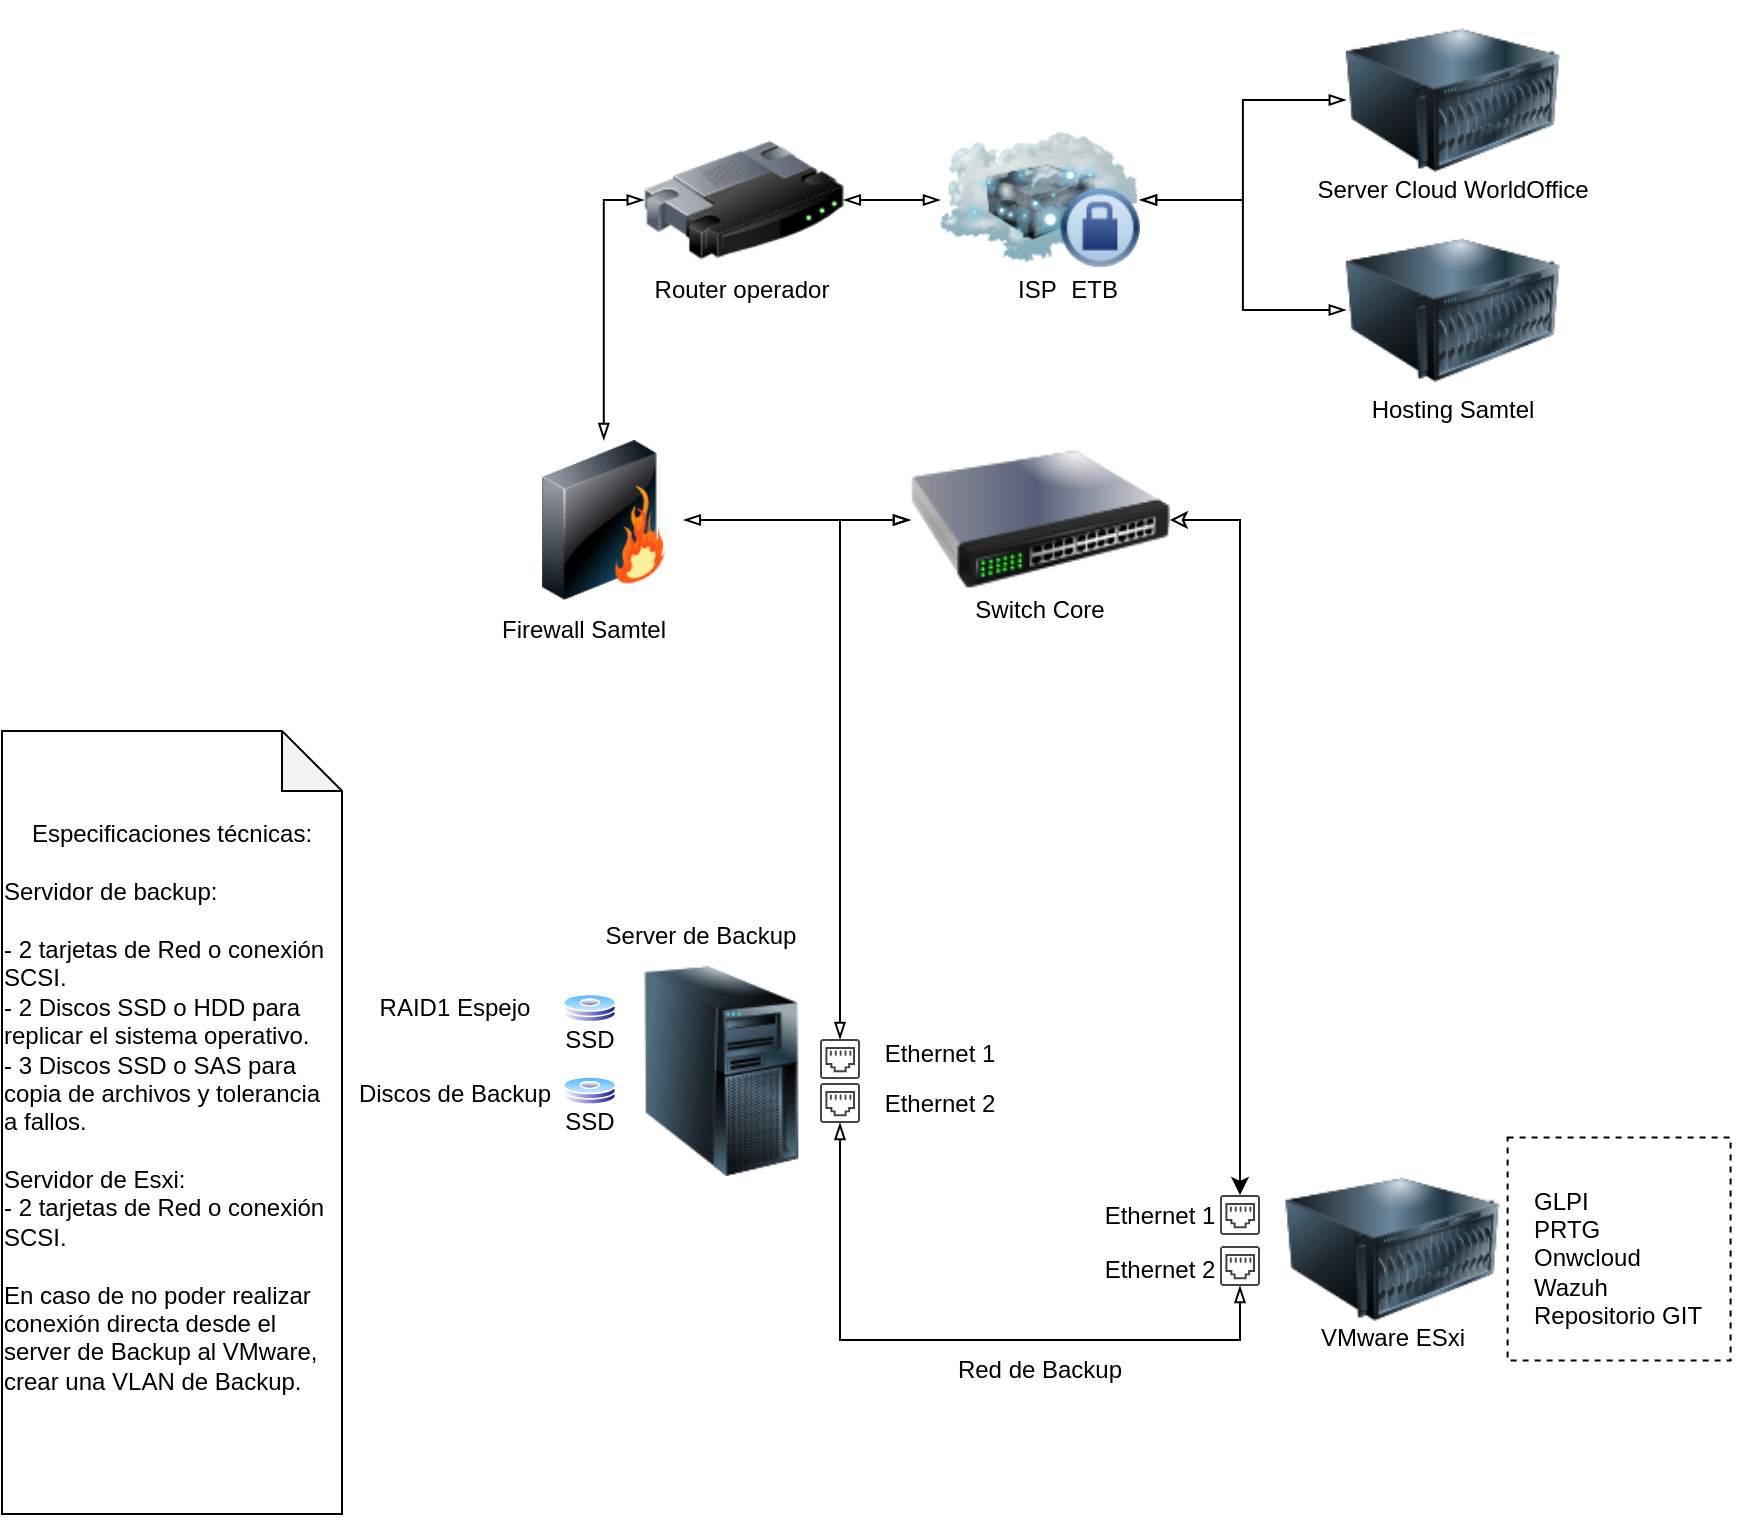 <mxfile version="26.2.9">
  <diagram id="WI9T0HZ2pTsCkuznbFz-" name="Page-1">
    <mxGraphModel dx="1300" dy="857" grid="1" gridSize="10" guides="1" tooltips="1" connect="1" arrows="1" fold="1" page="1" pageScale="1" pageWidth="1169" pageHeight="827" math="0" shadow="0">
      <root>
        <mxCell id="0" />
        <mxCell id="1" parent="0" />
        <mxCell id="FIyyPZFt72G_BdUJnwf7-6" value="" style="sketch=0;pointerEvents=1;shadow=0;dashed=0;html=1;strokeColor=none;fillColor=#434445;aspect=fixed;labelPosition=center;verticalLabelPosition=bottom;verticalAlign=top;align=center;outlineConnect=0;shape=mxgraph.vvd.ethernet_port;" parent="1" vertex="1">
          <mxGeometry x="469" y="567.5" width="20" height="20" as="geometry" />
        </mxCell>
        <mxCell id="FIyyPZFt72G_BdUJnwf7-18" style="edgeStyle=orthogonalEdgeStyle;rounded=0;orthogonalLoop=1;jettySize=auto;html=1;startArrow=blockThin;startFill=0;endArrow=blockThin;endFill=0;" parent="1" source="FIyyPZFt72G_BdUJnwf7-7" target="FIyyPZFt72G_BdUJnwf7-9" edge="1">
          <mxGeometry relative="1" as="geometry">
            <Array as="points">
              <mxPoint x="479" y="718" />
              <mxPoint x="679" y="718" />
            </Array>
          </mxGeometry>
        </mxCell>
        <mxCell id="FIyyPZFt72G_BdUJnwf7-7" value="" style="sketch=0;pointerEvents=1;shadow=0;dashed=0;html=1;strokeColor=none;fillColor=#434445;aspect=fixed;labelPosition=center;verticalLabelPosition=bottom;verticalAlign=top;align=center;outlineConnect=0;shape=mxgraph.vvd.ethernet_port;" parent="1" vertex="1">
          <mxGeometry x="469" y="589.5" width="20" height="20" as="geometry" />
        </mxCell>
        <mxCell id="FIyyPZFt72G_BdUJnwf7-8" value="" style="sketch=0;pointerEvents=1;shadow=0;dashed=0;html=1;strokeColor=none;fillColor=#434445;aspect=fixed;labelPosition=center;verticalLabelPosition=bottom;verticalAlign=top;align=center;outlineConnect=0;shape=mxgraph.vvd.ethernet_port;" parent="1" vertex="1">
          <mxGeometry x="669" y="645.5" width="20" height="20" as="geometry" />
        </mxCell>
        <mxCell id="FIyyPZFt72G_BdUJnwf7-9" value="" style="sketch=0;pointerEvents=1;shadow=0;dashed=0;html=1;strokeColor=none;fillColor=#434445;aspect=fixed;labelPosition=center;verticalLabelPosition=bottom;verticalAlign=top;align=center;outlineConnect=0;shape=mxgraph.vvd.ethernet_port;" parent="1" vertex="1">
          <mxGeometry x="669" y="671" width="20" height="20" as="geometry" />
        </mxCell>
        <mxCell id="FIyyPZFt72G_BdUJnwf7-10" value="RAID1&amp;nbsp;&lt;span style=&quot;background-color: transparent; color: light-dark(rgb(0, 0, 0), rgb(255, 255, 255));&quot;&gt;Espejo&lt;/span&gt;" style="text;html=1;align=center;verticalAlign=middle;whiteSpace=wrap;rounded=0;" parent="1" vertex="1">
          <mxGeometry x="233.1" y="537" width="107.3" height="30" as="geometry" />
        </mxCell>
        <mxCell id="FIyyPZFt72G_BdUJnwf7-14" value="Discos de Backup" style="text;html=1;align=center;verticalAlign=middle;whiteSpace=wrap;rounded=0;" parent="1" vertex="1">
          <mxGeometry x="233.1" y="580.25" width="107.3" height="30" as="geometry" />
        </mxCell>
        <mxCell id="FIyyPZFt72G_BdUJnwf7-25" style="edgeStyle=orthogonalEdgeStyle;rounded=0;orthogonalLoop=1;jettySize=auto;html=1;startArrow=blockThin;startFill=0;endArrow=blockThin;endFill=0;" parent="1" source="FIyyPZFt72G_BdUJnwf7-63" target="FIyyPZFt72G_BdUJnwf7-6" edge="1">
          <mxGeometry relative="1" as="geometry">
            <mxPoint x="514.0" y="477" as="sourcePoint" />
          </mxGeometry>
        </mxCell>
        <mxCell id="FIyyPZFt72G_BdUJnwf7-32" style="edgeStyle=orthogonalEdgeStyle;rounded=0;orthogonalLoop=1;jettySize=auto;html=1;startArrow=classic;startFill=0;exitX=1;exitY=0.5;exitDx=0;exitDy=0;" parent="1" source="FIyyPZFt72G_BdUJnwf7-63" target="FIyyPZFt72G_BdUJnwf7-8" edge="1">
          <mxGeometry relative="1" as="geometry">
            <mxPoint x="643.48" y="466" as="sourcePoint" />
          </mxGeometry>
        </mxCell>
        <mxCell id="FIyyPZFt72G_BdUJnwf7-19" value="SSD" style="text;html=1;align=center;verticalAlign=middle;whiteSpace=wrap;rounded=0;" parent="1" vertex="1">
          <mxGeometry x="323.83" y="553" width="60" height="30" as="geometry" />
        </mxCell>
        <mxCell id="FIyyPZFt72G_BdUJnwf7-23" value="Red de Backup" style="text;html=1;align=center;verticalAlign=middle;whiteSpace=wrap;rounded=0;" parent="1" vertex="1">
          <mxGeometry x="529" y="718" width="100" height="30" as="geometry" />
        </mxCell>
        <mxCell id="FIyyPZFt72G_BdUJnwf7-26" value="Ethernet 1" style="text;html=1;align=center;verticalAlign=middle;whiteSpace=wrap;rounded=0;" parent="1" vertex="1">
          <mxGeometry x="499" y="559.5" width="60" height="30" as="geometry" />
        </mxCell>
        <mxCell id="FIyyPZFt72G_BdUJnwf7-28" value="Ethernet 2" style="text;html=1;align=center;verticalAlign=middle;whiteSpace=wrap;rounded=0;" parent="1" vertex="1">
          <mxGeometry x="499" y="584.5" width="60" height="30" as="geometry" />
        </mxCell>
        <mxCell id="FIyyPZFt72G_BdUJnwf7-29" value="Ethernet 1" style="text;html=1;align=center;verticalAlign=middle;whiteSpace=wrap;rounded=0;" parent="1" vertex="1">
          <mxGeometry x="609" y="641" width="60" height="30" as="geometry" />
        </mxCell>
        <mxCell id="FIyyPZFt72G_BdUJnwf7-30" value="Ethernet 2" style="text;html=1;align=center;verticalAlign=middle;whiteSpace=wrap;rounded=0;" parent="1" vertex="1">
          <mxGeometry x="609" y="668" width="60" height="30" as="geometry" />
        </mxCell>
        <mxCell id="FIyyPZFt72G_BdUJnwf7-33" value="Server de Backup" style="text;html=1;align=center;verticalAlign=middle;whiteSpace=wrap;rounded=0;" parent="1" vertex="1">
          <mxGeometry x="351.89" y="501" width="115" height="30" as="geometry" />
        </mxCell>
        <mxCell id="FIyyPZFt72G_BdUJnwf7-34" value="VMware ESxi" style="text;html=1;align=center;verticalAlign=middle;whiteSpace=wrap;rounded=0;" parent="1" vertex="1">
          <mxGeometry x="697.8" y="702.25" width="115" height="30" as="geometry" />
        </mxCell>
        <mxCell id="FIyyPZFt72G_BdUJnwf7-36" value="" style="whiteSpace=wrap;html=1;aspect=fixed;dashed=1;" parent="1" vertex="1">
          <mxGeometry x="812.8" y="616.75" width="111.5" height="111.5" as="geometry" />
        </mxCell>
        <mxCell id="FIyyPZFt72G_BdUJnwf7-37" value="GLPI&lt;div&gt;PRTG&lt;/div&gt;&lt;div&gt;Onwcloud&lt;/div&gt;&lt;div&gt;Wazuh&lt;/div&gt;&lt;div&gt;Repositorio GIT&lt;/div&gt;" style="text;html=1;align=left;verticalAlign=middle;whiteSpace=wrap;rounded=0;" parent="1" vertex="1">
          <mxGeometry x="824.3" y="661.75" width="115" height="30" as="geometry" />
        </mxCell>
        <mxCell id="FIyyPZFt72G_BdUJnwf7-56" style="edgeStyle=orthogonalEdgeStyle;rounded=0;orthogonalLoop=1;jettySize=auto;html=1;startArrow=blockThin;startFill=0;endArrow=blockThin;endFill=0;" parent="1" source="FIyyPZFt72G_BdUJnwf7-63" target="FIyyPZFt72G_BdUJnwf7-55" edge="1">
          <mxGeometry relative="1" as="geometry">
            <mxPoint x="419" y="308" as="targetPoint" />
            <Array as="points" />
          </mxGeometry>
        </mxCell>
        <mxCell id="FIyyPZFt72G_BdUJnwf7-68" value="" style="edgeStyle=orthogonalEdgeStyle;rounded=0;orthogonalLoop=1;jettySize=auto;html=1;startArrow=blockThin;startFill=0;endArrow=blockThin;endFill=0;" parent="1" source="FIyyPZFt72G_BdUJnwf7-48" target="FIyyPZFt72G_BdUJnwf7-59" edge="1">
          <mxGeometry relative="1" as="geometry" />
        </mxCell>
        <mxCell id="FIyyPZFt72G_BdUJnwf7-48" value="" style="image;html=1;image=img/lib/clip_art/networking/Router_128x128.png" parent="1" vertex="1">
          <mxGeometry x="380.89" y="98" width="100" height="100" as="geometry" />
        </mxCell>
        <mxCell id="FIyyPZFt72G_BdUJnwf7-50" value="" style="image;html=1;image=img/lib/clip_art/computers/Server_Tower_128x128.png" parent="1" vertex="1">
          <mxGeometry x="367.1" y="531" width="105" height="105" as="geometry" />
        </mxCell>
        <mxCell id="FIyyPZFt72G_BdUJnwf7-57" style="edgeStyle=orthogonalEdgeStyle;rounded=0;orthogonalLoop=1;jettySize=auto;html=1;entryX=0;entryY=0.5;entryDx=0;entryDy=0;startArrow=blockThin;startFill=0;endArrow=blockThin;endFill=0;" parent="1" source="FIyyPZFt72G_BdUJnwf7-55" target="FIyyPZFt72G_BdUJnwf7-48" edge="1">
          <mxGeometry relative="1" as="geometry" />
        </mxCell>
        <mxCell id="FIyyPZFt72G_BdUJnwf7-55" value="" style="image;html=1;image=img/lib/clip_art/networking/Firewall_128x128.png" parent="1" vertex="1">
          <mxGeometry x="320.89" y="268" width="80" height="80" as="geometry" />
        </mxCell>
        <mxCell id="FIyyPZFt72G_BdUJnwf7-69" value="" style="edgeStyle=orthogonalEdgeStyle;rounded=0;orthogonalLoop=1;jettySize=auto;html=1;startArrow=blockThin;startFill=0;endArrow=blockThin;endFill=0;" parent="1" source="FIyyPZFt72G_BdUJnwf7-59" target="FIyyPZFt72G_BdUJnwf7-62" edge="1">
          <mxGeometry relative="1" as="geometry" />
        </mxCell>
        <mxCell id="FIyyPZFt72G_BdUJnwf7-59" value="" style="image;html=1;image=img/lib/clip_art/networking/Cloud_Server_Private_128x128.png" parent="1" vertex="1">
          <mxGeometry x="529.0" y="98" width="100" height="100" as="geometry" />
        </mxCell>
        <mxCell id="FIyyPZFt72G_BdUJnwf7-70" value="" style="edgeStyle=orthogonalEdgeStyle;rounded=0;orthogonalLoop=1;jettySize=auto;html=1;startArrow=blockThin;startFill=0;endArrow=blockThin;endFill=0;" parent="1" source="FIyyPZFt72G_BdUJnwf7-60" target="FIyyPZFt72G_BdUJnwf7-59" edge="1">
          <mxGeometry relative="1" as="geometry" />
        </mxCell>
        <mxCell id="FIyyPZFt72G_BdUJnwf7-60" value="" style="image;html=1;image=img/lib/clip_art/computers/Server_128x128.png" parent="1" vertex="1">
          <mxGeometry x="731.91" y="48" width="107.09" height="100" as="geometry" />
        </mxCell>
        <mxCell id="FIyyPZFt72G_BdUJnwf7-62" value="" style="image;html=1;image=img/lib/clip_art/computers/Server_128x128.png" parent="1" vertex="1">
          <mxGeometry x="731.91" y="148" width="107.09" height="110" as="geometry" />
        </mxCell>
        <mxCell id="FIyyPZFt72G_BdUJnwf7-63" value="" style="image;html=1;image=img/lib/clip_art/networking/Switch_128x128.png" parent="1" vertex="1">
          <mxGeometry x="514" y="258" width="130" height="100" as="geometry" />
        </mxCell>
        <mxCell id="FIyyPZFt72G_BdUJnwf7-66" value="Switch Core" style="text;html=1;align=center;verticalAlign=middle;whiteSpace=wrap;rounded=0;" parent="1" vertex="1">
          <mxGeometry x="514" y="338" width="130" height="30" as="geometry" />
        </mxCell>
        <mxCell id="FIyyPZFt72G_BdUJnwf7-67" value="Firewall Samtel" style="text;html=1;align=center;verticalAlign=middle;whiteSpace=wrap;rounded=0;" parent="1" vertex="1">
          <mxGeometry x="285.89" y="348" width="130" height="30" as="geometry" />
        </mxCell>
        <mxCell id="FIyyPZFt72G_BdUJnwf7-71" value="Router operador" style="text;html=1;align=center;verticalAlign=middle;whiteSpace=wrap;rounded=0;" parent="1" vertex="1">
          <mxGeometry x="365.47" y="178" width="130" height="30" as="geometry" />
        </mxCell>
        <mxCell id="FIyyPZFt72G_BdUJnwf7-72" value="ISP&amp;nbsp;&lt;span style=&quot;white-space: pre;&quot;&gt;&#x9;&lt;/span&gt;ETB" style="text;html=1;align=center;verticalAlign=middle;whiteSpace=wrap;rounded=0;" parent="1" vertex="1">
          <mxGeometry x="528.41" y="178" width="130" height="30" as="geometry" />
        </mxCell>
        <mxCell id="FIyyPZFt72G_BdUJnwf7-73" value="Server Cloud WorldOffice" style="text;html=1;align=center;verticalAlign=middle;whiteSpace=wrap;rounded=0;" parent="1" vertex="1">
          <mxGeometry x="716.18" y="128" width="138.54" height="30" as="geometry" />
        </mxCell>
        <mxCell id="FIyyPZFt72G_BdUJnwf7-74" value="Hosting Samtel" style="text;html=1;align=center;verticalAlign=middle;whiteSpace=wrap;rounded=0;" parent="1" vertex="1">
          <mxGeometry x="716.18" y="238" width="138.54" height="30" as="geometry" />
        </mxCell>
        <mxCell id="FIyyPZFt72G_BdUJnwf7-76" value="" style="image;html=1;image=img/lib/clip_art/computers/Server_128x128.png" parent="1" vertex="1">
          <mxGeometry x="701.75" y="617.5" width="107.09" height="110" as="geometry" />
        </mxCell>
        <mxCell id="FIyyPZFt72G_BdUJnwf7-77" value="" style="image;aspect=fixed;perimeter=ellipsePerimeter;html=1;align=center;shadow=0;dashed=0;spacingTop=3;image=img/lib/active_directory/hard_disk.svg;" parent="1" vertex="1">
          <mxGeometry x="340.4" y="544.75" width="26.85" height="14.5" as="geometry" />
        </mxCell>
        <mxCell id="FIyyPZFt72G_BdUJnwf7-79" value="SSD" style="text;html=1;align=center;verticalAlign=middle;whiteSpace=wrap;rounded=0;" parent="1" vertex="1">
          <mxGeometry x="323.82" y="594.25" width="60" height="30" as="geometry" />
        </mxCell>
        <mxCell id="FIyyPZFt72G_BdUJnwf7-80" value="" style="image;aspect=fixed;perimeter=ellipsePerimeter;html=1;align=center;shadow=0;dashed=0;spacingTop=3;image=img/lib/active_directory/hard_disk.svg;" parent="1" vertex="1">
          <mxGeometry x="340.39" y="586" width="26.85" height="14.5" as="geometry" />
        </mxCell>
        <mxCell id="FIyyPZFt72G_BdUJnwf7-82" value="Especificaciones técnicas:&lt;div&gt;&lt;br&gt;&lt;/div&gt;&lt;div style=&quot;text-align: left;&quot;&gt;Servidor de backup:&lt;/div&gt;&lt;div style=&quot;text-align: left;&quot;&gt;&lt;br&gt;&lt;/div&gt;&lt;div style=&quot;text-align: left;&quot;&gt;- 2 tarjetas de Red o&amp;nbsp;conexión SCSI.&lt;/div&gt;&lt;div style=&quot;text-align: left;&quot;&gt;- 2 Discos SSD o HDD para replicar el sistema operativo.&lt;/div&gt;&lt;div style=&quot;text-align: left;&quot;&gt;- 3 Discos SSD o SAS para copia de archivos y tolerancia a fallos.&lt;/div&gt;&lt;div style=&quot;text-align: left;&quot;&gt;&lt;br&gt;&lt;/div&gt;&lt;div style=&quot;text-align: left;&quot;&gt;Servidor de Esxi:&lt;/div&gt;&lt;div style=&quot;text-align: left;&quot;&gt;- 2 tarjetas de Red o conexión SCSI.&lt;/div&gt;&lt;div style=&quot;text-align: left;&quot;&gt;&lt;span style=&quot;background-color: transparent; color: light-dark(rgb(0, 0, 0), rgb(255, 255, 255));&quot;&gt;&lt;br&gt;&lt;/span&gt;&lt;/div&gt;&lt;div style=&quot;text-align: left;&quot;&gt;&lt;span style=&quot;background-color: transparent; color: light-dark(rgb(0, 0, 0), rgb(255, 255, 255));&quot;&gt;En caso de no poder realizar conexión directa desde el server de Backup al VMware, crear una VLAN de Backup.&amp;nbsp;&amp;nbsp;&lt;/span&gt;&lt;/div&gt;&lt;div&gt;&lt;br&gt;&lt;/div&gt;" style="shape=note;whiteSpace=wrap;html=1;backgroundOutline=1;darkOpacity=0.05;" parent="1" vertex="1">
          <mxGeometry x="60" y="413.44" width="170" height="391.62" as="geometry" />
        </mxCell>
      </root>
    </mxGraphModel>
  </diagram>
</mxfile>

